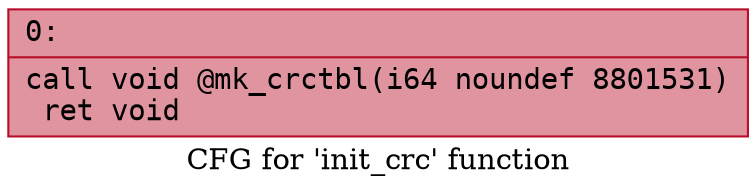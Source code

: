 digraph "CFG for 'init_crc' function" {
	label="CFG for 'init_crc' function";

	Node0x6000017e2350 [shape=record,color="#b70d28ff", style=filled, fillcolor="#b70d2870" fontname="Courier",label="{0:\l|  call void @mk_crctbl(i64 noundef 8801531)\l  ret void\l}"];
}
